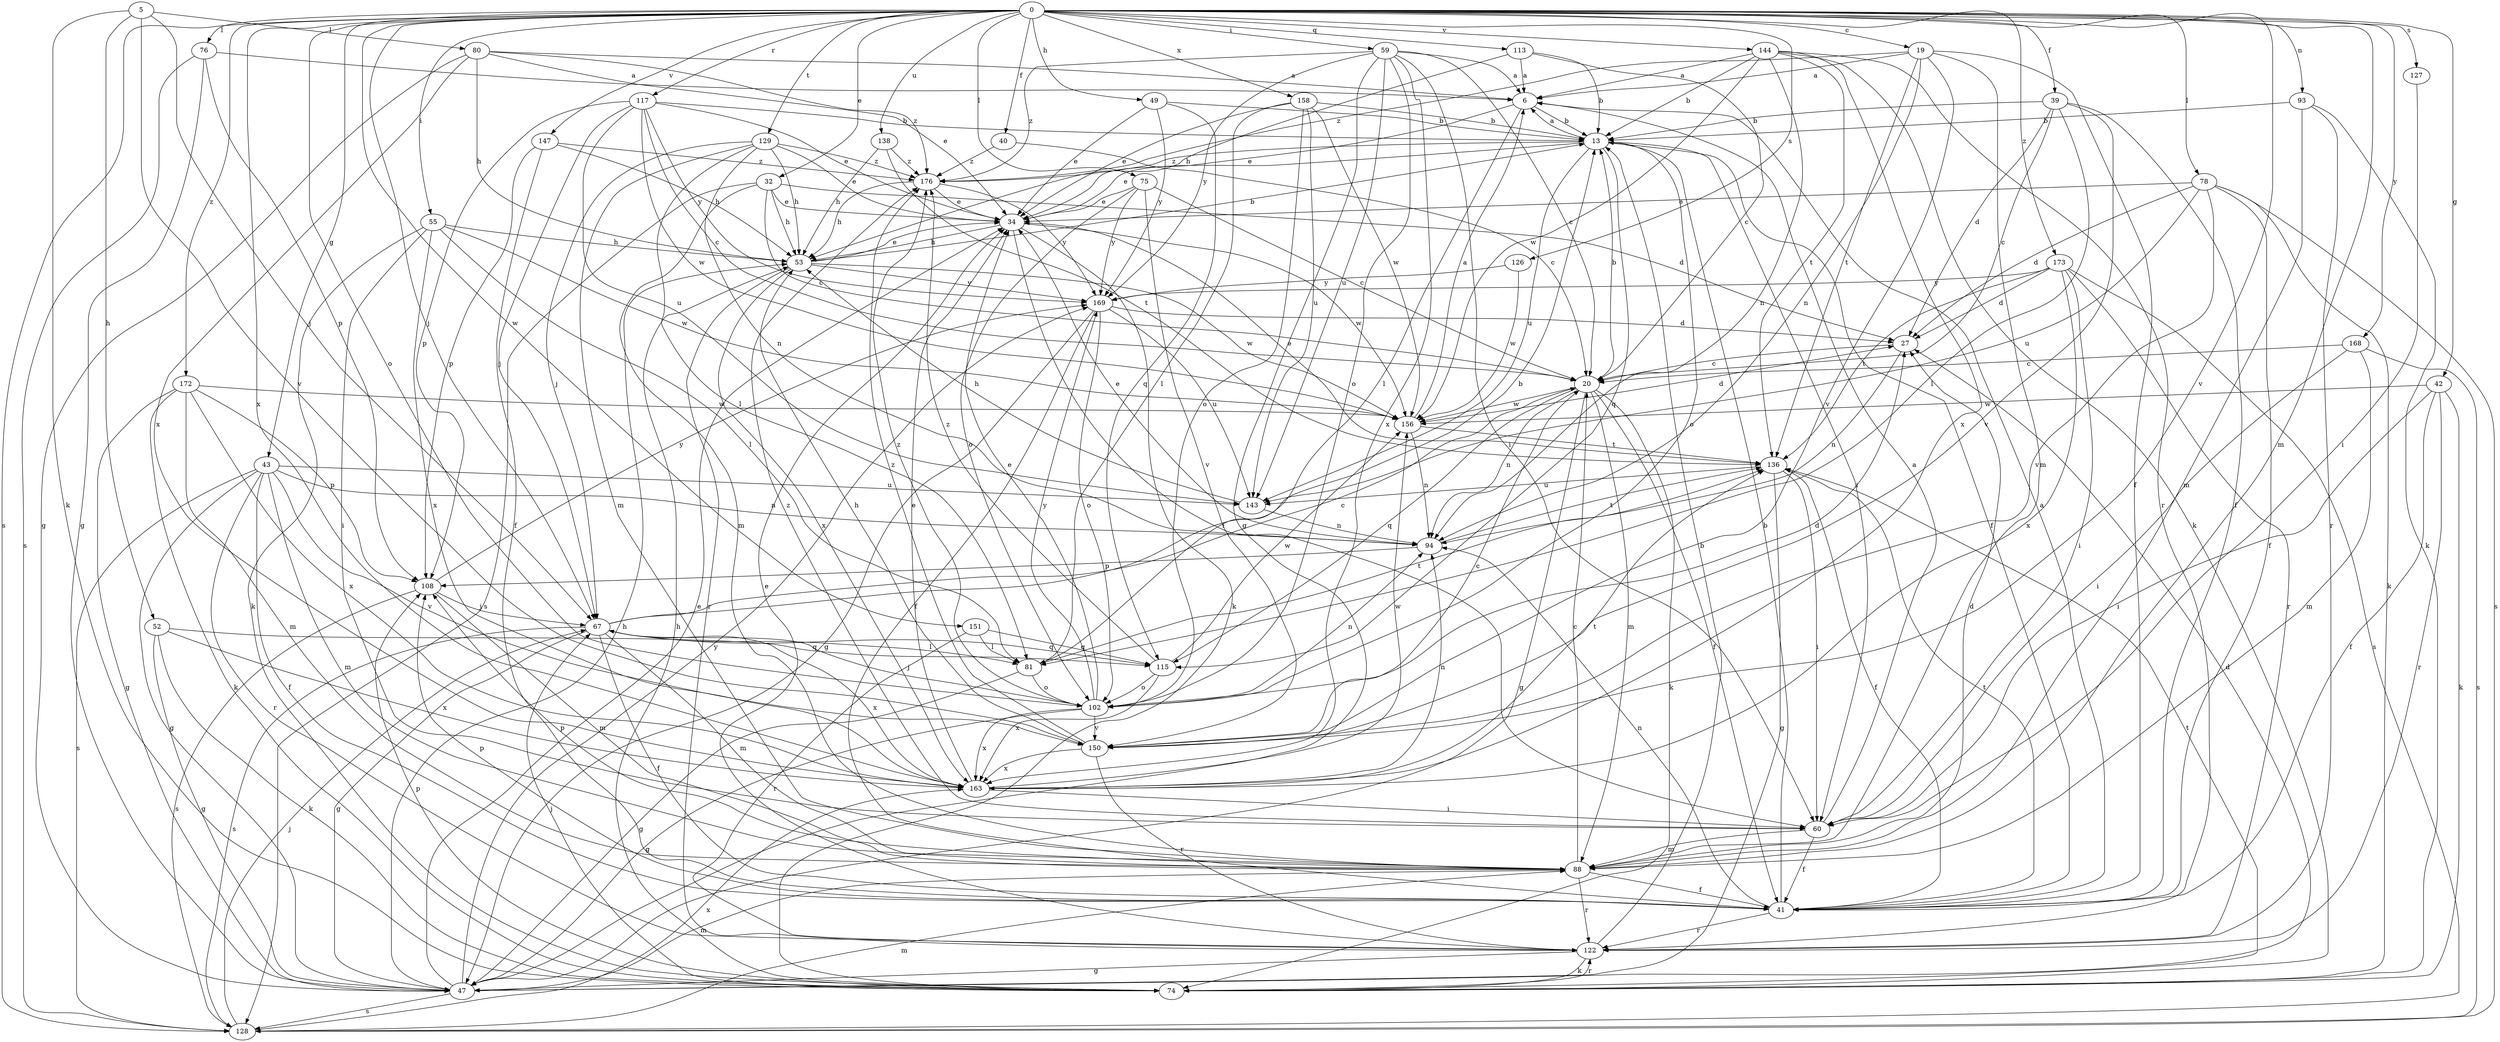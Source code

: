 strict digraph  {
0;
5;
6;
13;
19;
20;
27;
32;
34;
39;
40;
41;
42;
43;
47;
49;
52;
53;
55;
59;
60;
67;
74;
75;
76;
78;
80;
81;
88;
93;
94;
102;
108;
113;
115;
117;
122;
126;
127;
128;
129;
136;
138;
143;
144;
147;
150;
151;
156;
158;
163;
168;
169;
172;
173;
176;
0 -> 19  [label=c];
0 -> 32  [label=e];
0 -> 39  [label=f];
0 -> 40  [label=f];
0 -> 42  [label=g];
0 -> 43  [label=g];
0 -> 49  [label=h];
0 -> 55  [label=i];
0 -> 59  [label=i];
0 -> 67  [label=j];
0 -> 75  [label=l];
0 -> 76  [label=l];
0 -> 78  [label=l];
0 -> 88  [label=m];
0 -> 93  [label=n];
0 -> 102  [label=o];
0 -> 113  [label=q];
0 -> 117  [label=r];
0 -> 126  [label=s];
0 -> 127  [label=s];
0 -> 128  [label=s];
0 -> 129  [label=t];
0 -> 138  [label=u];
0 -> 144  [label=v];
0 -> 147  [label=v];
0 -> 150  [label=v];
0 -> 151  [label=w];
0 -> 158  [label=x];
0 -> 163  [label=x];
0 -> 168  [label=y];
0 -> 172  [label=z];
0 -> 173  [label=z];
5 -> 52  [label=h];
5 -> 67  [label=j];
5 -> 74  [label=k];
5 -> 80  [label=l];
5 -> 150  [label=v];
6 -> 13  [label=b];
6 -> 34  [label=e];
6 -> 81  [label=l];
13 -> 6  [label=a];
13 -> 34  [label=e];
13 -> 41  [label=f];
13 -> 60  [label=i];
13 -> 102  [label=o];
13 -> 115  [label=q];
13 -> 143  [label=u];
13 -> 176  [label=z];
19 -> 6  [label=a];
19 -> 41  [label=f];
19 -> 88  [label=m];
19 -> 94  [label=n];
19 -> 136  [label=t];
19 -> 150  [label=v];
19 -> 176  [label=z];
20 -> 13  [label=b];
20 -> 41  [label=f];
20 -> 47  [label=g];
20 -> 74  [label=k];
20 -> 88  [label=m];
20 -> 94  [label=n];
20 -> 115  [label=q];
20 -> 156  [label=w];
27 -> 20  [label=c];
27 -> 94  [label=n];
32 -> 20  [label=c];
32 -> 27  [label=d];
32 -> 34  [label=e];
32 -> 53  [label=h];
32 -> 88  [label=m];
32 -> 128  [label=s];
34 -> 53  [label=h];
34 -> 60  [label=i];
34 -> 74  [label=k];
34 -> 156  [label=w];
39 -> 13  [label=b];
39 -> 20  [label=c];
39 -> 27  [label=d];
39 -> 41  [label=f];
39 -> 81  [label=l];
39 -> 150  [label=v];
40 -> 20  [label=c];
40 -> 176  [label=z];
41 -> 6  [label=a];
41 -> 13  [label=b];
41 -> 94  [label=n];
41 -> 108  [label=p];
41 -> 122  [label=r];
41 -> 136  [label=t];
42 -> 41  [label=f];
42 -> 60  [label=i];
42 -> 74  [label=k];
42 -> 122  [label=r];
42 -> 156  [label=w];
43 -> 41  [label=f];
43 -> 47  [label=g];
43 -> 88  [label=m];
43 -> 94  [label=n];
43 -> 122  [label=r];
43 -> 128  [label=s];
43 -> 143  [label=u];
43 -> 150  [label=v];
47 -> 27  [label=d];
47 -> 34  [label=e];
47 -> 53  [label=h];
47 -> 88  [label=m];
47 -> 128  [label=s];
47 -> 169  [label=y];
49 -> 13  [label=b];
49 -> 34  [label=e];
49 -> 115  [label=q];
49 -> 169  [label=y];
52 -> 47  [label=g];
52 -> 74  [label=k];
52 -> 115  [label=q];
52 -> 163  [label=x];
53 -> 13  [label=b];
53 -> 34  [label=e];
53 -> 122  [label=r];
53 -> 156  [label=w];
53 -> 163  [label=x];
53 -> 169  [label=y];
55 -> 53  [label=h];
55 -> 60  [label=i];
55 -> 74  [label=k];
55 -> 81  [label=l];
55 -> 156  [label=w];
55 -> 163  [label=x];
59 -> 6  [label=a];
59 -> 20  [label=c];
59 -> 47  [label=g];
59 -> 60  [label=i];
59 -> 102  [label=o];
59 -> 143  [label=u];
59 -> 163  [label=x];
59 -> 169  [label=y];
59 -> 176  [label=z];
60 -> 6  [label=a];
60 -> 41  [label=f];
60 -> 88  [label=m];
60 -> 176  [label=z];
67 -> 13  [label=b];
67 -> 20  [label=c];
67 -> 41  [label=f];
67 -> 47  [label=g];
67 -> 81  [label=l];
67 -> 88  [label=m];
67 -> 115  [label=q];
67 -> 128  [label=s];
67 -> 163  [label=x];
74 -> 53  [label=h];
74 -> 67  [label=j];
74 -> 108  [label=p];
74 -> 122  [label=r];
74 -> 136  [label=t];
75 -> 20  [label=c];
75 -> 34  [label=e];
75 -> 102  [label=o];
75 -> 150  [label=v];
75 -> 169  [label=y];
76 -> 6  [label=a];
76 -> 47  [label=g];
76 -> 108  [label=p];
76 -> 128  [label=s];
78 -> 27  [label=d];
78 -> 34  [label=e];
78 -> 41  [label=f];
78 -> 74  [label=k];
78 -> 128  [label=s];
78 -> 143  [label=u];
78 -> 150  [label=v];
80 -> 6  [label=a];
80 -> 34  [label=e];
80 -> 47  [label=g];
80 -> 53  [label=h];
80 -> 163  [label=x];
80 -> 176  [label=z];
81 -> 47  [label=g];
81 -> 102  [label=o];
81 -> 136  [label=t];
88 -> 20  [label=c];
88 -> 27  [label=d];
88 -> 41  [label=f];
88 -> 108  [label=p];
88 -> 122  [label=r];
93 -> 13  [label=b];
93 -> 74  [label=k];
93 -> 88  [label=m];
93 -> 122  [label=r];
94 -> 34  [label=e];
94 -> 108  [label=p];
94 -> 136  [label=t];
102 -> 27  [label=d];
102 -> 34  [label=e];
102 -> 47  [label=g];
102 -> 67  [label=j];
102 -> 94  [label=n];
102 -> 150  [label=v];
102 -> 163  [label=x];
102 -> 169  [label=y];
102 -> 176  [label=z];
108 -> 67  [label=j];
108 -> 88  [label=m];
108 -> 128  [label=s];
108 -> 169  [label=y];
113 -> 6  [label=a];
113 -> 13  [label=b];
113 -> 20  [label=c];
113 -> 53  [label=h];
115 -> 102  [label=o];
115 -> 156  [label=w];
115 -> 163  [label=x];
115 -> 176  [label=z];
117 -> 13  [label=b];
117 -> 20  [label=c];
117 -> 34  [label=e];
117 -> 67  [label=j];
117 -> 108  [label=p];
117 -> 143  [label=u];
117 -> 156  [label=w];
117 -> 169  [label=y];
122 -> 13  [label=b];
122 -> 34  [label=e];
122 -> 47  [label=g];
122 -> 74  [label=k];
126 -> 156  [label=w];
126 -> 169  [label=y];
127 -> 60  [label=i];
128 -> 67  [label=j];
128 -> 88  [label=m];
128 -> 163  [label=x];
129 -> 34  [label=e];
129 -> 53  [label=h];
129 -> 67  [label=j];
129 -> 81  [label=l];
129 -> 88  [label=m];
129 -> 94  [label=n];
129 -> 176  [label=z];
136 -> 34  [label=e];
136 -> 41  [label=f];
136 -> 47  [label=g];
136 -> 60  [label=i];
136 -> 143  [label=u];
138 -> 53  [label=h];
138 -> 136  [label=t];
138 -> 176  [label=z];
143 -> 53  [label=h];
143 -> 94  [label=n];
144 -> 6  [label=a];
144 -> 13  [label=b];
144 -> 74  [label=k];
144 -> 94  [label=n];
144 -> 122  [label=r];
144 -> 136  [label=t];
144 -> 156  [label=w];
144 -> 163  [label=x];
147 -> 41  [label=f];
147 -> 53  [label=h];
147 -> 108  [label=p];
147 -> 176  [label=z];
150 -> 20  [label=c];
150 -> 53  [label=h];
150 -> 122  [label=r];
150 -> 163  [label=x];
150 -> 176  [label=z];
151 -> 81  [label=l];
151 -> 115  [label=q];
151 -> 122  [label=r];
156 -> 6  [label=a];
156 -> 27  [label=d];
156 -> 94  [label=n];
156 -> 136  [label=t];
158 -> 13  [label=b];
158 -> 34  [label=e];
158 -> 81  [label=l];
158 -> 102  [label=o];
158 -> 143  [label=u];
158 -> 156  [label=w];
163 -> 34  [label=e];
163 -> 60  [label=i];
163 -> 94  [label=n];
163 -> 136  [label=t];
163 -> 156  [label=w];
168 -> 20  [label=c];
168 -> 60  [label=i];
168 -> 88  [label=m];
168 -> 128  [label=s];
169 -> 27  [label=d];
169 -> 41  [label=f];
169 -> 47  [label=g];
169 -> 102  [label=o];
169 -> 143  [label=u];
172 -> 47  [label=g];
172 -> 74  [label=k];
172 -> 88  [label=m];
172 -> 108  [label=p];
172 -> 156  [label=w];
172 -> 163  [label=x];
173 -> 27  [label=d];
173 -> 60  [label=i];
173 -> 122  [label=r];
173 -> 128  [label=s];
173 -> 136  [label=t];
173 -> 163  [label=x];
173 -> 169  [label=y];
176 -> 34  [label=e];
176 -> 53  [label=h];
176 -> 169  [label=y];
}
